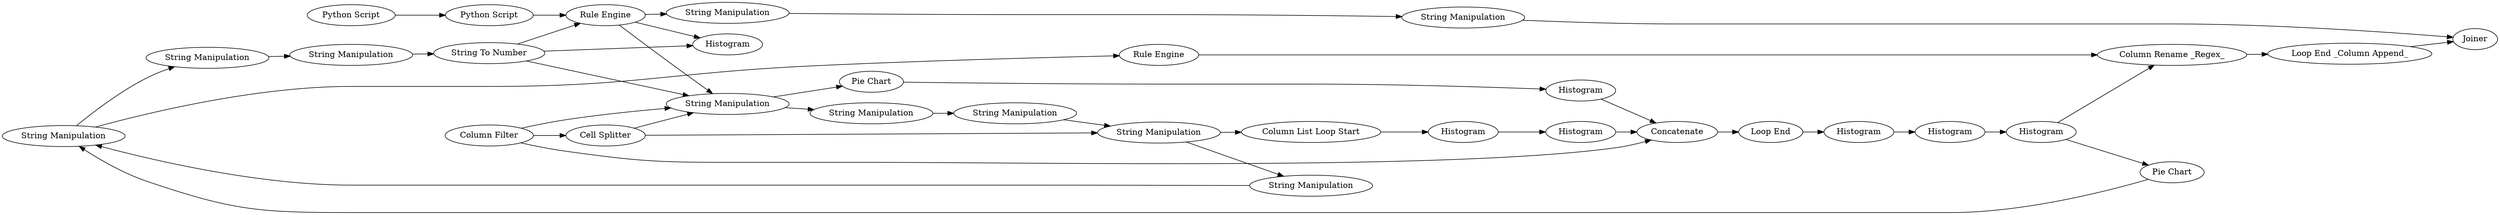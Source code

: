 digraph {
	31 -> 34
	16 -> 12
	5 -> 16
	31 -> 43
	11 -> 5
	45 -> 4
	2 -> 11
	6 -> 17
	15 -> 3
	52 -> 8
	4 -> 8
	30 -> 31
	43 -> 45
	12 -> 3
	14 -> 15
	1 -> 2
	17 -> 18
	29 -> 32
	10 -> 11
	56 -> 57
	46 -> 47
	7 -> 14
	20 -> 29
	2 -> 7
	18 -> 20
	34 -> 29
	28 -> 31
	4 -> 52
	1 -> 7
	3 -> 6
	20 -> 28
	7 -> 9
	47 -> 52
	4 -> 7
	52 -> 7
	32 -> 33
	57 -> 33
	52 -> 56
	9 -> 10
	11 -> 30
	1 -> 3
	57 [label="String Manipulation"]
	7 [label="String Manipulation"]
	9 [label="String Manipulation"]
	18 [label=Histogram]
	8 [label=Histogram]
	17 [label=Histogram]
	3 [label=Concatenate]
	31 [label="String Manipulation"]
	56 [label="String Manipulation"]
	6 [label="Loop End"]
	15 [label=Histogram]
	12 [label=Histogram]
	10 [label="String Manipulation"]
	16 [label=Histogram]
	30 [label="String Manipulation"]
	1 [label="Column Filter"]
	28 [label="Pie Chart"]
	11 [label="String Manipulation"]
	47 [label="Python Script"]
	4 [label="String To Number"]
	14 [label="Pie Chart"]
	5 [label="Column List Loop Start"]
	20 [label=Histogram]
	43 [label="String Manipulation"]
	34 [label="Rule Engine"]
	29 [label="Column Rename _Regex_"]
	46 [label="Python Script"]
	52 [label="Rule Engine"]
	33 [label=Joiner]
	32 [label="Loop End _Column Append_"]
	2 [label="Cell Splitter"]
	45 [label="String Manipulation"]
	rankdir=LR
}
